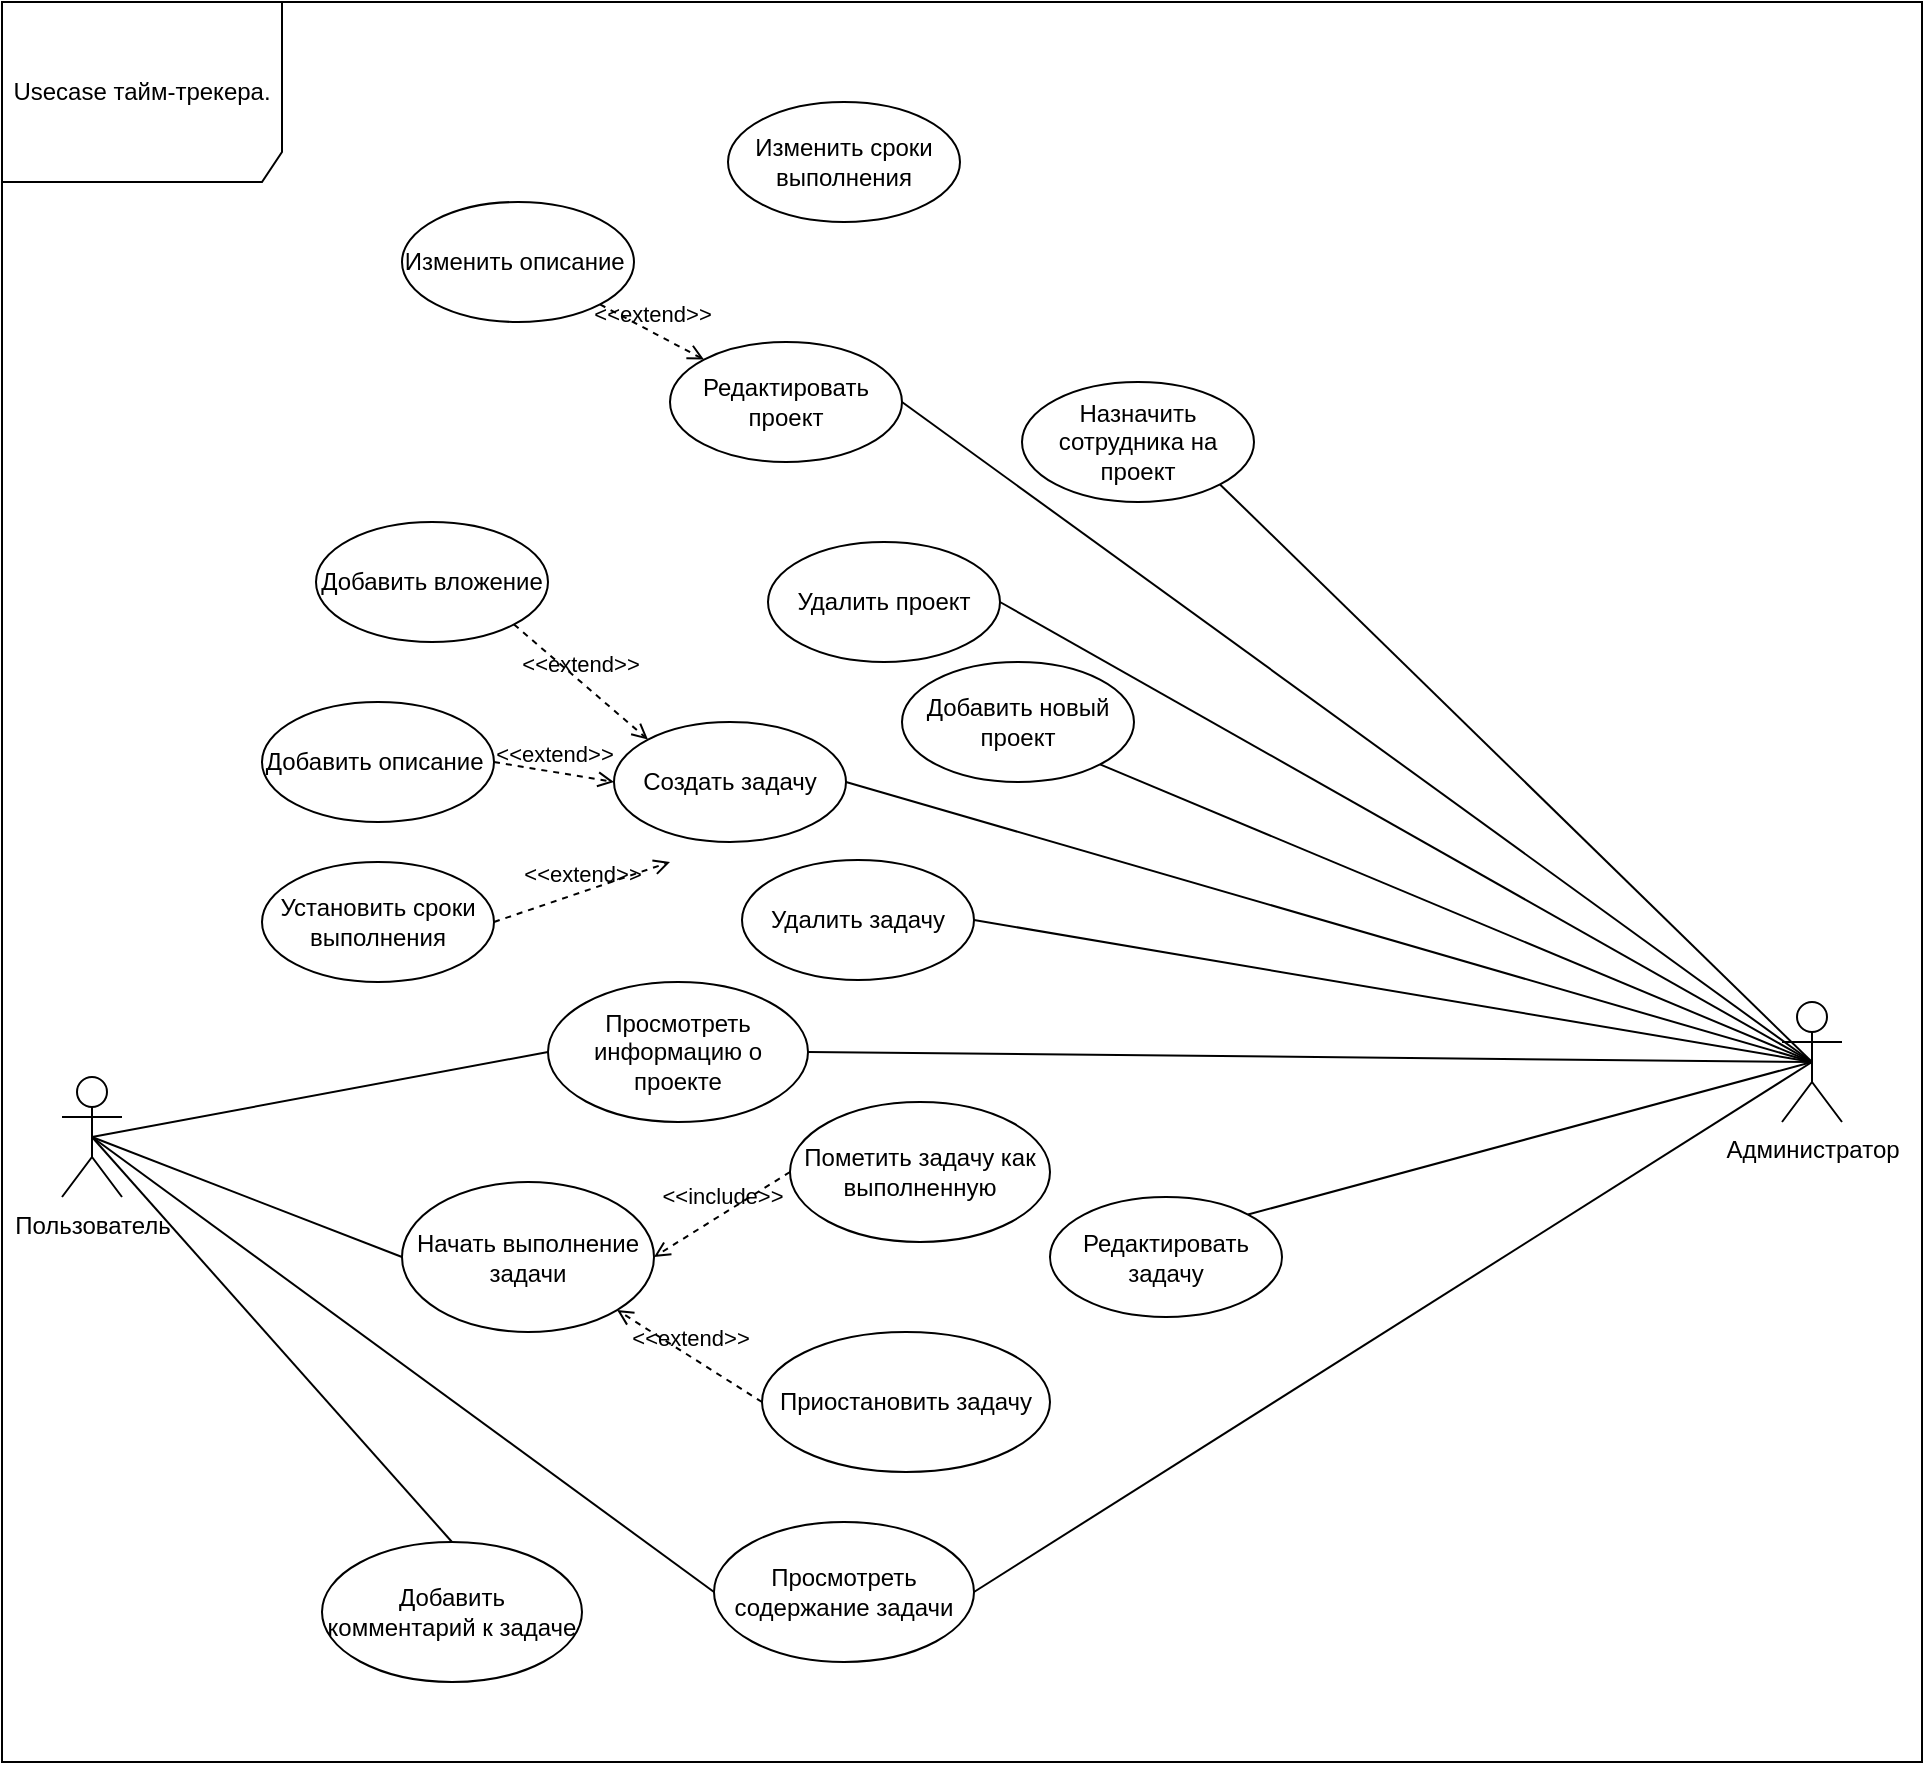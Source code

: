 <mxfile version="24.4.13" type="github">
  <diagram name="Страница — 1" id="n8TSN614gjoDNXFW8jnp">
    <mxGraphModel dx="988" dy="539" grid="1" gridSize="10" guides="1" tooltips="1" connect="1" arrows="1" fold="1" page="1" pageScale="1" pageWidth="827" pageHeight="1169" math="0" shadow="0">
      <root>
        <mxCell id="0" />
        <mxCell id="1" parent="0" />
        <mxCell id="qrRaa9IktmUIo8uapEVB-1" value="Пользователь" style="shape=umlActor;verticalLabelPosition=bottom;verticalAlign=top;html=1;outlineConnect=0;labelPosition=center;align=center;" vertex="1" parent="1">
          <mxGeometry x="80" y="1217.5" width="30" height="60" as="geometry" />
        </mxCell>
        <mxCell id="qrRaa9IktmUIo8uapEVB-2" value="Usecase тайм-трекера." style="shape=umlFrame;whiteSpace=wrap;html=1;pointerEvents=0;width=140;height=90;" vertex="1" parent="1">
          <mxGeometry x="50" y="680" width="960" height="880" as="geometry" />
        </mxCell>
        <mxCell id="qrRaa9IktmUIo8uapEVB-3" value="Назначить сотрудника на проект" style="ellipse;whiteSpace=wrap;html=1;" vertex="1" parent="1">
          <mxGeometry x="560" y="870" width="116" height="60" as="geometry" />
        </mxCell>
        <mxCell id="qrRaa9IktmUIo8uapEVB-4" value="Добавить новый проект" style="ellipse;whiteSpace=wrap;html=1;" vertex="1" parent="1">
          <mxGeometry x="500" y="1010" width="116" height="60" as="geometry" />
        </mxCell>
        <mxCell id="qrRaa9IktmUIo8uapEVB-5" value="Редактировать проект" style="ellipse;whiteSpace=wrap;html=1;" vertex="1" parent="1">
          <mxGeometry x="384" y="850" width="116" height="60" as="geometry" />
        </mxCell>
        <mxCell id="qrRaa9IktmUIo8uapEVB-6" value="Администратор" style="shape=umlActor;verticalLabelPosition=bottom;verticalAlign=top;html=1;outlineConnect=0;labelPosition=center;align=center;" vertex="1" parent="1">
          <mxGeometry x="940" y="1180" width="30" height="60" as="geometry" />
        </mxCell>
        <mxCell id="qrRaa9IktmUIo8uapEVB-8" value="Созда&lt;span style=&quot;background-color: initial;&quot;&gt;ть задачу&lt;/span&gt;" style="ellipse;whiteSpace=wrap;html=1;" vertex="1" parent="1">
          <mxGeometry x="356" y="1040" width="116" height="60" as="geometry" />
        </mxCell>
        <mxCell id="qrRaa9IktmUIo8uapEVB-9" value="" style="endArrow=none;html=1;rounded=0;exitX=0.5;exitY=0.5;exitDx=0;exitDy=0;exitPerimeter=0;entryX=1;entryY=0.5;entryDx=0;entryDy=0;" edge="1" parent="1" source="qrRaa9IktmUIo8uapEVB-6" target="qrRaa9IktmUIo8uapEVB-5">
          <mxGeometry width="50" height="50" relative="1" as="geometry">
            <mxPoint x="240" y="990" as="sourcePoint" />
            <mxPoint x="290" y="940" as="targetPoint" />
          </mxGeometry>
        </mxCell>
        <mxCell id="qrRaa9IktmUIo8uapEVB-10" value="" style="endArrow=none;html=1;rounded=0;exitX=0.5;exitY=0.5;exitDx=0;exitDy=0;exitPerimeter=0;entryX=1;entryY=1;entryDx=0;entryDy=0;" edge="1" parent="1" source="qrRaa9IktmUIo8uapEVB-6" target="qrRaa9IktmUIo8uapEVB-4">
          <mxGeometry width="50" height="50" relative="1" as="geometry">
            <mxPoint x="125" y="1020" as="sourcePoint" />
            <mxPoint x="308" y="950" as="targetPoint" />
          </mxGeometry>
        </mxCell>
        <mxCell id="qrRaa9IktmUIo8uapEVB-11" value="" style="endArrow=none;html=1;rounded=0;exitX=0.5;exitY=0.5;exitDx=0;exitDy=0;exitPerimeter=0;entryX=1;entryY=0.5;entryDx=0;entryDy=0;" edge="1" parent="1" source="qrRaa9IktmUIo8uapEVB-6" target="qrRaa9IktmUIo8uapEVB-8">
          <mxGeometry width="50" height="50" relative="1" as="geometry">
            <mxPoint x="135" y="1030" as="sourcePoint" />
            <mxPoint x="318" y="960" as="targetPoint" />
          </mxGeometry>
        </mxCell>
        <mxCell id="qrRaa9IktmUIo8uapEVB-13" value="Редактировать задачу" style="ellipse;whiteSpace=wrap;html=1;" vertex="1" parent="1">
          <mxGeometry x="574" y="1277.5" width="116" height="60" as="geometry" />
        </mxCell>
        <mxCell id="qrRaa9IktmUIo8uapEVB-14" value="Удалить задачу" style="ellipse;whiteSpace=wrap;html=1;" vertex="1" parent="1">
          <mxGeometry x="420" y="1109" width="116" height="60" as="geometry" />
        </mxCell>
        <mxCell id="qrRaa9IktmUIo8uapEVB-15" value="Пометить задачу как выполненную" style="ellipse;whiteSpace=wrap;html=1;" vertex="1" parent="1">
          <mxGeometry x="444" y="1230" width="130" height="70" as="geometry" />
        </mxCell>
        <mxCell id="qrRaa9IktmUIo8uapEVB-16" value="Приостановить задачу" style="ellipse;whiteSpace=wrap;html=1;" vertex="1" parent="1">
          <mxGeometry x="430" y="1345" width="144" height="70" as="geometry" />
        </mxCell>
        <mxCell id="qrRaa9IktmUIo8uapEVB-18" value="Начать выполнение задачи" style="ellipse;whiteSpace=wrap;html=1;" vertex="1" parent="1">
          <mxGeometry x="250" y="1270" width="126" height="75" as="geometry" />
        </mxCell>
        <mxCell id="qrRaa9IktmUIo8uapEVB-19" value="Просмотреть содержание задачи" style="ellipse;whiteSpace=wrap;html=1;" vertex="1" parent="1">
          <mxGeometry x="406" y="1440" width="130" height="70" as="geometry" />
        </mxCell>
        <mxCell id="qrRaa9IktmUIo8uapEVB-20" value="" style="endArrow=none;html=1;rounded=0;exitX=0.5;exitY=0.5;exitDx=0;exitDy=0;exitPerimeter=0;entryX=0;entryY=0.5;entryDx=0;entryDy=0;" edge="1" parent="1" source="qrRaa9IktmUIo8uapEVB-1" target="qrRaa9IktmUIo8uapEVB-19">
          <mxGeometry width="50" height="50" relative="1" as="geometry">
            <mxPoint x="231" y="1240" as="sourcePoint" />
            <mxPoint x="406" y="1429" as="targetPoint" />
          </mxGeometry>
        </mxCell>
        <mxCell id="qrRaa9IktmUIo8uapEVB-22" value="" style="endArrow=none;html=1;rounded=0;exitX=0.5;exitY=0.5;exitDx=0;exitDy=0;exitPerimeter=0;entryX=0;entryY=0.5;entryDx=0;entryDy=0;" edge="1" parent="1" source="qrRaa9IktmUIo8uapEVB-1" target="qrRaa9IktmUIo8uapEVB-18">
          <mxGeometry width="50" height="50" relative="1" as="geometry">
            <mxPoint x="197" y="1210" as="sourcePoint" />
            <mxPoint x="406.0" y="1285" as="targetPoint" />
          </mxGeometry>
        </mxCell>
        <mxCell id="qrRaa9IktmUIo8uapEVB-23" value="Просмотреть информацию о проекте" style="ellipse;whiteSpace=wrap;html=1;" vertex="1" parent="1">
          <mxGeometry x="323" y="1170" width="130" height="70" as="geometry" />
        </mxCell>
        <mxCell id="qrRaa9IktmUIo8uapEVB-24" value="" style="endArrow=none;html=1;rounded=0;exitX=0.5;exitY=0.5;exitDx=0;exitDy=0;exitPerimeter=0;entryX=1;entryY=0.5;entryDx=0;entryDy=0;" edge="1" parent="1" source="qrRaa9IktmUIo8uapEVB-6" target="qrRaa9IktmUIo8uapEVB-23">
          <mxGeometry width="50" height="50" relative="1" as="geometry">
            <mxPoint x="125" y="1020" as="sourcePoint" />
            <mxPoint x="397" y="890" as="targetPoint" />
          </mxGeometry>
        </mxCell>
        <mxCell id="qrRaa9IktmUIo8uapEVB-25" value="&amp;lt;&amp;lt;include&amp;gt;&amp;gt;" style="html=1;verticalAlign=bottom;labelBackgroundColor=none;endArrow=open;endFill=0;dashed=1;rounded=0;exitX=0;exitY=0.5;exitDx=0;exitDy=0;entryX=1;entryY=0.5;entryDx=0;entryDy=0;" edge="1" parent="1" source="qrRaa9IktmUIo8uapEVB-15" target="qrRaa9IktmUIo8uapEVB-18">
          <mxGeometry width="160" relative="1" as="geometry">
            <mxPoint x="730" y="965" as="sourcePoint" />
            <mxPoint x="680" y="830" as="targetPoint" />
          </mxGeometry>
        </mxCell>
        <mxCell id="qrRaa9IktmUIo8uapEVB-26" value="&amp;lt;&amp;lt;extend&amp;gt;&amp;gt;" style="html=1;verticalAlign=bottom;labelBackgroundColor=none;endArrow=open;endFill=0;dashed=1;rounded=0;exitX=0;exitY=0.5;exitDx=0;exitDy=0;entryX=1;entryY=1;entryDx=0;entryDy=0;" edge="1" parent="1" source="qrRaa9IktmUIo8uapEVB-16" target="qrRaa9IktmUIo8uapEVB-18">
          <mxGeometry width="160" relative="1" as="geometry">
            <mxPoint x="582" y="1265" as="sourcePoint" />
            <mxPoint x="712" y="1200" as="targetPoint" />
          </mxGeometry>
        </mxCell>
        <mxCell id="qrRaa9IktmUIo8uapEVB-28" value="" style="endArrow=none;html=1;rounded=0;exitX=0.5;exitY=0.5;exitDx=0;exitDy=0;exitPerimeter=0;entryX=1;entryY=1;entryDx=0;entryDy=0;" edge="1" parent="1" source="qrRaa9IktmUIo8uapEVB-6" target="qrRaa9IktmUIo8uapEVB-3">
          <mxGeometry width="50" height="50" relative="1" as="geometry">
            <mxPoint x="211" y="1005" as="sourcePoint" />
            <mxPoint x="480" y="875" as="targetPoint" />
          </mxGeometry>
        </mxCell>
        <mxCell id="qrRaa9IktmUIo8uapEVB-29" value="Удалить проект" style="ellipse;whiteSpace=wrap;html=1;" vertex="1" parent="1">
          <mxGeometry x="433" y="950" width="116" height="60" as="geometry" />
        </mxCell>
        <mxCell id="qrRaa9IktmUIo8uapEVB-31" value="" style="endArrow=none;html=1;rounded=0;exitX=0.5;exitY=0.5;exitDx=0;exitDy=0;exitPerimeter=0;entryX=1;entryY=0.5;entryDx=0;entryDy=0;" edge="1" parent="1" source="qrRaa9IktmUIo8uapEVB-6" target="qrRaa9IktmUIo8uapEVB-29">
          <mxGeometry width="50" height="50" relative="1" as="geometry">
            <mxPoint x="230" y="1035" as="sourcePoint" />
            <mxPoint x="595" y="1000" as="targetPoint" />
          </mxGeometry>
        </mxCell>
        <mxCell id="qrRaa9IktmUIo8uapEVB-33" value="" style="endArrow=none;html=1;rounded=0;exitX=0.5;exitY=0.5;exitDx=0;exitDy=0;exitPerimeter=0;entryX=0;entryY=0.5;entryDx=0;entryDy=0;" edge="1" parent="1" source="qrRaa9IktmUIo8uapEVB-1" target="qrRaa9IktmUIo8uapEVB-23">
          <mxGeometry width="50" height="50" relative="1" as="geometry">
            <mxPoint x="486" y="1190" as="sourcePoint" />
            <mxPoint x="621" y="1090" as="targetPoint" />
          </mxGeometry>
        </mxCell>
        <mxCell id="qrRaa9IktmUIo8uapEVB-34" value="" style="endArrow=none;html=1;rounded=0;exitX=0.5;exitY=0.5;exitDx=0;exitDy=0;exitPerimeter=0;entryX=1;entryY=0.5;entryDx=0;entryDy=0;" edge="1" parent="1" source="qrRaa9IktmUIo8uapEVB-6" target="qrRaa9IktmUIo8uapEVB-19">
          <mxGeometry width="50" height="50" relative="1" as="geometry">
            <mxPoint x="1019" y="1470" as="sourcePoint" />
            <mxPoint x="560" y="1380" as="targetPoint" />
          </mxGeometry>
        </mxCell>
        <mxCell id="qrRaa9IktmUIo8uapEVB-35" value="" style="endArrow=none;html=1;rounded=0;exitX=0.5;exitY=0.5;exitDx=0;exitDy=0;exitPerimeter=0;entryX=1;entryY=0.5;entryDx=0;entryDy=0;" edge="1" parent="1" source="qrRaa9IktmUIo8uapEVB-6" target="qrRaa9IktmUIo8uapEVB-14">
          <mxGeometry width="50" height="50" relative="1" as="geometry">
            <mxPoint x="1043" y="1280" as="sourcePoint" />
            <mxPoint x="560" y="1140" as="targetPoint" />
          </mxGeometry>
        </mxCell>
        <mxCell id="qrRaa9IktmUIo8uapEVB-36" value="" style="endArrow=none;html=1;rounded=0;exitX=0.5;exitY=0.5;exitDx=0;exitDy=0;exitPerimeter=0;entryX=1;entryY=0;entryDx=0;entryDy=0;" edge="1" parent="1" source="qrRaa9IktmUIo8uapEVB-6" target="qrRaa9IktmUIo8uapEVB-13">
          <mxGeometry width="50" height="50" relative="1" as="geometry">
            <mxPoint x="965" y="1220" as="sourcePoint" />
            <mxPoint x="463" y="1215" as="targetPoint" />
          </mxGeometry>
        </mxCell>
        <mxCell id="qrRaa9IktmUIo8uapEVB-37" value="Добавить комментарий к задаче" style="ellipse;whiteSpace=wrap;html=1;" vertex="1" parent="1">
          <mxGeometry x="210" y="1450" width="130" height="70" as="geometry" />
        </mxCell>
        <mxCell id="qrRaa9IktmUIo8uapEVB-38" value="" style="endArrow=none;html=1;rounded=0;exitX=0.5;exitY=0.5;exitDx=0;exitDy=0;exitPerimeter=0;entryX=0.5;entryY=0;entryDx=0;entryDy=0;" edge="1" parent="1" source="qrRaa9IktmUIo8uapEVB-1" target="qrRaa9IktmUIo8uapEVB-37">
          <mxGeometry width="50" height="50" relative="1" as="geometry">
            <mxPoint x="80" y="1265" as="sourcePoint" />
            <mxPoint x="371" y="1520" as="targetPoint" />
          </mxGeometry>
        </mxCell>
        <mxCell id="qrRaa9IktmUIo8uapEVB-39" value="Добавить вложение" style="ellipse;whiteSpace=wrap;html=1;" vertex="1" parent="1">
          <mxGeometry x="207" y="940" width="116" height="60" as="geometry" />
        </mxCell>
        <mxCell id="qrRaa9IktmUIo8uapEVB-40" value="Добавить описание&amp;nbsp;" style="ellipse;whiteSpace=wrap;html=1;" vertex="1" parent="1">
          <mxGeometry x="180" y="1030" width="116" height="60" as="geometry" />
        </mxCell>
        <mxCell id="qrRaa9IktmUIo8uapEVB-42" value="&amp;lt;&amp;lt;extend&amp;gt;&amp;gt;" style="html=1;verticalAlign=bottom;labelBackgroundColor=none;endArrow=open;endFill=0;dashed=1;rounded=0;exitX=1;exitY=1;exitDx=0;exitDy=0;entryX=0;entryY=0;entryDx=0;entryDy=0;" edge="1" parent="1" source="qrRaa9IktmUIo8uapEVB-39" target="qrRaa9IktmUIo8uapEVB-8">
          <mxGeometry width="160" relative="1" as="geometry">
            <mxPoint x="412" y="1030" as="sourcePoint" />
            <mxPoint x="340" y="984" as="targetPoint" />
          </mxGeometry>
        </mxCell>
        <mxCell id="qrRaa9IktmUIo8uapEVB-43" value="&amp;lt;&amp;lt;extend&amp;gt;&amp;gt;" style="html=1;verticalAlign=bottom;labelBackgroundColor=none;endArrow=open;endFill=0;dashed=1;rounded=0;exitX=1;exitY=0.5;exitDx=0;exitDy=0;entryX=0;entryY=0.5;entryDx=0;entryDy=0;" edge="1" parent="1" source="qrRaa9IktmUIo8uapEVB-40" target="qrRaa9IktmUIo8uapEVB-8">
          <mxGeometry width="160" relative="1" as="geometry">
            <mxPoint x="316" y="1090" as="sourcePoint" />
            <mxPoint x="383" y="1148" as="targetPoint" />
          </mxGeometry>
        </mxCell>
        <mxCell id="qrRaa9IktmUIo8uapEVB-45" value="Установить сроки выполнения" style="ellipse;whiteSpace=wrap;html=1;" vertex="1" parent="1">
          <mxGeometry x="180" y="1110" width="116" height="60" as="geometry" />
        </mxCell>
        <mxCell id="qrRaa9IktmUIo8uapEVB-46" value="&amp;lt;&amp;lt;extend&amp;gt;&amp;gt;" style="html=1;verticalAlign=bottom;labelBackgroundColor=none;endArrow=open;endFill=0;dashed=1;rounded=0;exitX=1;exitY=0.5;exitDx=0;exitDy=0;entryX=0;entryY=0.5;entryDx=0;entryDy=0;" edge="1" parent="1" source="qrRaa9IktmUIo8uapEVB-45">
          <mxGeometry width="160" relative="1" as="geometry">
            <mxPoint x="324" y="1100" as="sourcePoint" />
            <mxPoint x="384" y="1110" as="targetPoint" />
          </mxGeometry>
        </mxCell>
        <mxCell id="qrRaa9IktmUIo8uapEVB-47" value="Изменить описание&amp;nbsp;" style="ellipse;whiteSpace=wrap;html=1;" vertex="1" parent="1">
          <mxGeometry x="250" y="780" width="116" height="60" as="geometry" />
        </mxCell>
        <mxCell id="qrRaa9IktmUIo8uapEVB-48" value="&amp;lt;&amp;lt;extend&amp;gt;&amp;gt;" style="html=1;verticalAlign=bottom;labelBackgroundColor=none;endArrow=open;endFill=0;dashed=1;rounded=0;exitX=1;exitY=1;exitDx=0;exitDy=0;entryX=0;entryY=0;entryDx=0;entryDy=0;" edge="1" parent="1" source="qrRaa9IktmUIo8uapEVB-47" target="qrRaa9IktmUIo8uapEVB-5">
          <mxGeometry width="160" relative="1" as="geometry">
            <mxPoint x="323" y="870" as="sourcePoint" />
            <mxPoint x="390" y="928" as="targetPoint" />
          </mxGeometry>
        </mxCell>
        <mxCell id="qrRaa9IktmUIo8uapEVB-49" value="Изменить сроки выполнения" style="ellipse;whiteSpace=wrap;html=1;" vertex="1" parent="1">
          <mxGeometry x="413" y="730" width="116" height="60" as="geometry" />
        </mxCell>
      </root>
    </mxGraphModel>
  </diagram>
</mxfile>
